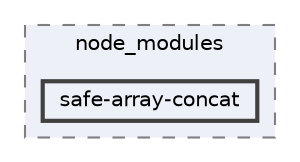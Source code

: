 digraph "pkiclassroomrescheduler/src/main/frontend/node_modules/safe-array-concat"
{
 // LATEX_PDF_SIZE
  bgcolor="transparent";
  edge [fontname=Helvetica,fontsize=10,labelfontname=Helvetica,labelfontsize=10];
  node [fontname=Helvetica,fontsize=10,shape=box,height=0.2,width=0.4];
  compound=true
  subgraph clusterdir_72953eda66ccb3a2722c28e1c3e6c23b {
    graph [ bgcolor="#edf0f7", pencolor="grey50", label="node_modules", fontname=Helvetica,fontsize=10 style="filled,dashed", URL="dir_72953eda66ccb3a2722c28e1c3e6c23b.html",tooltip=""]
  dir_42665eb3959a017a35a8621af1e72257 [label="safe-array-concat", fillcolor="#edf0f7", color="grey25", style="filled,bold", URL="dir_42665eb3959a017a35a8621af1e72257.html",tooltip=""];
  }
}
